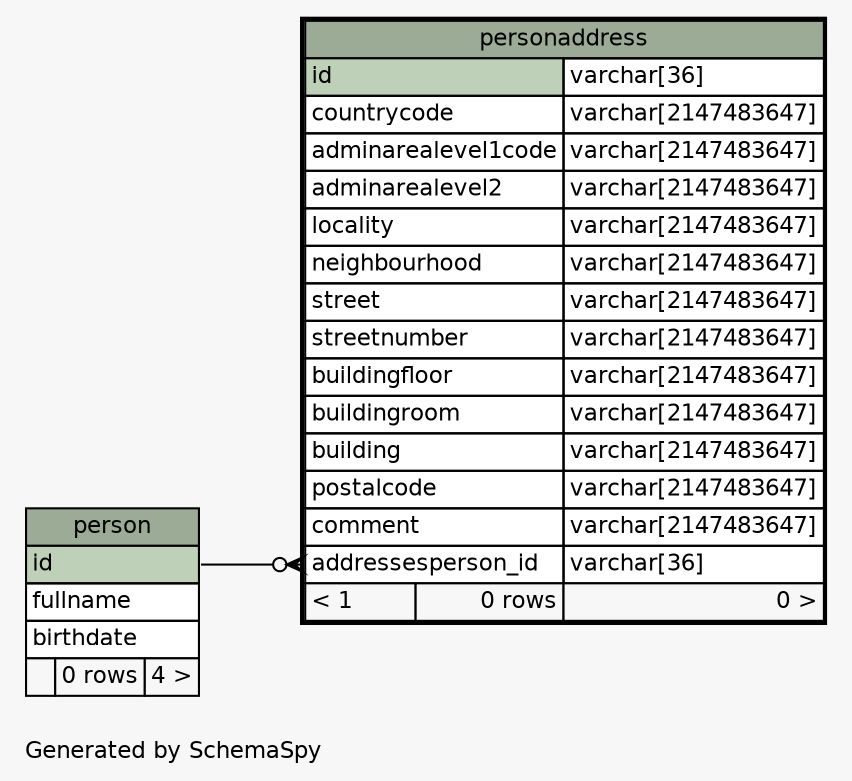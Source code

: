 // dot 2.38.0 on Windows 10 10.0
// SchemaSpy rev 590
digraph "oneDegreeRelationshipsDiagram" {
  graph [
    rankdir="RL"
    bgcolor="#f7f7f7"
    label="\nGenerated by SchemaSpy"
    labeljust="l"
    nodesep="0.18"
    ranksep="0.46"
    fontname="Helvetica"
    fontsize="11"
  ];
  node [
    fontname="Helvetica"
    fontsize="11"
    shape="plaintext"
  ];
  edge [
    arrowsize="0.8"
  ];
  "personaddress":"addressesperson_id":w -> "person":"id":e [arrowhead=none dir=back arrowtail=crowodot];
  "person" [
    label=<
    <TABLE BORDER="0" CELLBORDER="1" CELLSPACING="0" BGCOLOR="#ffffff">
      <TR><TD COLSPAN="3" BGCOLOR="#9bab96" ALIGN="CENTER">person</TD></TR>
      <TR><TD PORT="id" COLSPAN="3" BGCOLOR="#bed1b8" ALIGN="LEFT">id</TD></TR>
      <TR><TD PORT="fullname" COLSPAN="3" ALIGN="LEFT">fullname</TD></TR>
      <TR><TD PORT="birthdate" COLSPAN="3" ALIGN="LEFT">birthdate</TD></TR>
      <TR><TD ALIGN="LEFT" BGCOLOR="#f7f7f7">  </TD><TD ALIGN="RIGHT" BGCOLOR="#f7f7f7">0 rows</TD><TD ALIGN="RIGHT" BGCOLOR="#f7f7f7">4 &gt;</TD></TR>
    </TABLE>>
    URL="person.html"
    tooltip="person"
  ];
  "personaddress" [
    label=<
    <TABLE BORDER="2" CELLBORDER="1" CELLSPACING="0" BGCOLOR="#ffffff">
      <TR><TD COLSPAN="3" BGCOLOR="#9bab96" ALIGN="CENTER">personaddress</TD></TR>
      <TR><TD PORT="id" COLSPAN="2" BGCOLOR="#bed1b8" ALIGN="LEFT">id</TD><TD PORT="id.type" ALIGN="LEFT">varchar[36]</TD></TR>
      <TR><TD PORT="countrycode" COLSPAN="2" ALIGN="LEFT">countrycode</TD><TD PORT="countrycode.type" ALIGN="LEFT">varchar[2147483647]</TD></TR>
      <TR><TD PORT="adminarealevel1code" COLSPAN="2" ALIGN="LEFT">adminarealevel1code</TD><TD PORT="adminarealevel1code.type" ALIGN="LEFT">varchar[2147483647]</TD></TR>
      <TR><TD PORT="adminarealevel2" COLSPAN="2" ALIGN="LEFT">adminarealevel2</TD><TD PORT="adminarealevel2.type" ALIGN="LEFT">varchar[2147483647]</TD></TR>
      <TR><TD PORT="locality" COLSPAN="2" ALIGN="LEFT">locality</TD><TD PORT="locality.type" ALIGN="LEFT">varchar[2147483647]</TD></TR>
      <TR><TD PORT="neighbourhood" COLSPAN="2" ALIGN="LEFT">neighbourhood</TD><TD PORT="neighbourhood.type" ALIGN="LEFT">varchar[2147483647]</TD></TR>
      <TR><TD PORT="street" COLSPAN="2" ALIGN="LEFT">street</TD><TD PORT="street.type" ALIGN="LEFT">varchar[2147483647]</TD></TR>
      <TR><TD PORT="streetnumber" COLSPAN="2" ALIGN="LEFT">streetnumber</TD><TD PORT="streetnumber.type" ALIGN="LEFT">varchar[2147483647]</TD></TR>
      <TR><TD PORT="buildingfloor" COLSPAN="2" ALIGN="LEFT">buildingfloor</TD><TD PORT="buildingfloor.type" ALIGN="LEFT">varchar[2147483647]</TD></TR>
      <TR><TD PORT="buildingroom" COLSPAN="2" ALIGN="LEFT">buildingroom</TD><TD PORT="buildingroom.type" ALIGN="LEFT">varchar[2147483647]</TD></TR>
      <TR><TD PORT="building" COLSPAN="2" ALIGN="LEFT">building</TD><TD PORT="building.type" ALIGN="LEFT">varchar[2147483647]</TD></TR>
      <TR><TD PORT="postalcode" COLSPAN="2" ALIGN="LEFT">postalcode</TD><TD PORT="postalcode.type" ALIGN="LEFT">varchar[2147483647]</TD></TR>
      <TR><TD PORT="comment" COLSPAN="2" ALIGN="LEFT">comment</TD><TD PORT="comment.type" ALIGN="LEFT">varchar[2147483647]</TD></TR>
      <TR><TD PORT="addressesperson_id" COLSPAN="2" ALIGN="LEFT">addressesperson_id</TD><TD PORT="addressesperson_id.type" ALIGN="LEFT">varchar[36]</TD></TR>
      <TR><TD ALIGN="LEFT" BGCOLOR="#f7f7f7">&lt; 1</TD><TD ALIGN="RIGHT" BGCOLOR="#f7f7f7">0 rows</TD><TD ALIGN="RIGHT" BGCOLOR="#f7f7f7">0 &gt;</TD></TR>
    </TABLE>>
    URL="personaddress.html"
    tooltip="personaddress"
  ];
}
